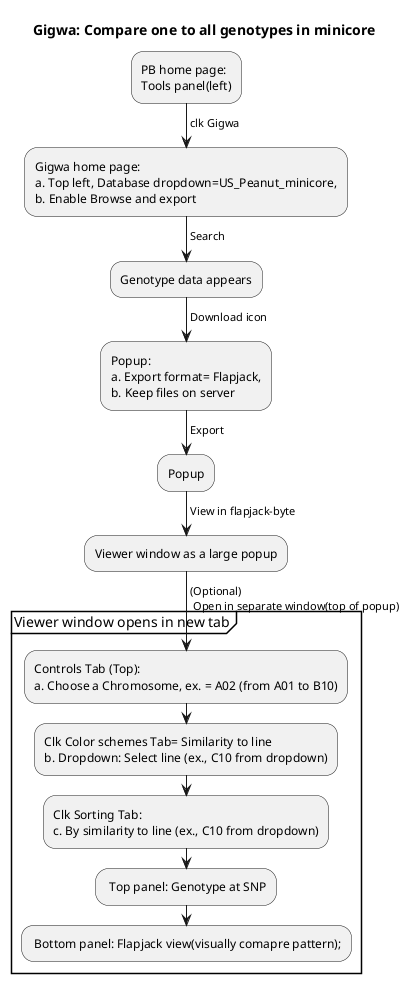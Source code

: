 
@startuml
title "Gigwa: Compare one to all genotypes in minicore"

:PB home page:
Tools panel(left);
-> clk Gigwa;

:Gigwa home page:
a. Top left, Database dropdown=US_Peanut_minicore,
b. Enable Browse and export;
-> Search;

:Genotype data appears;
-> Download icon;

:Popup:
a. Export format= Flapjack,
b. Keep files on server;
-> Export;

:Popup;
-> View in flapjack-byte;

:Viewer window as a large popup;
-> (Optional)\n Open in separate window(top of popup);

group "Viewer window opens in new tab"
:Controls Tab (Top):
a. Choose a Chromosome, ex. = A02 (from A01 to B10); 

:Clk Color schemes Tab= Similarity to line
b. Dropdown: Select line (ex., C10 from dropdown);  

:Clk Sorting Tab:  
c. By similarity to line (ex., C10 from dropdown);  

- Top panel: Genotype at SNP
- Bottom panel: Flapjack view(visually comapre pattern);
end group   

@enduml





